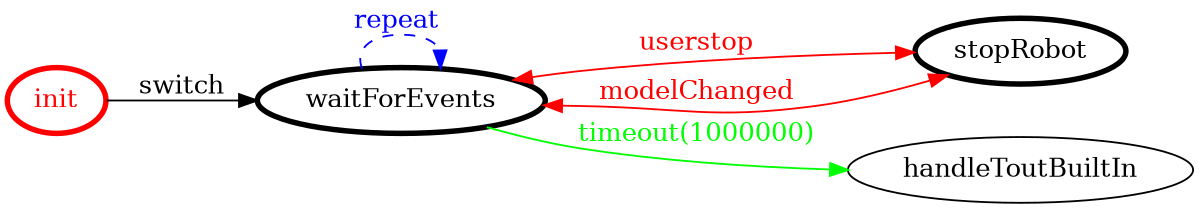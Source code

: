 /*
*
* A GraphViz DOT FSM description 
* Please use a GraphViz visualizer (like http://www.webgraphviz.com)
*  
*/

digraph finite_state_machine {
	rankdir=LR
	size="8,5"
	
	init [ color = red ][ fontcolor = red ][ penwidth = 3 ]
	waitForEvents [ color = black ][ fontcolor = black ][ penwidth = 3 ]
	stopRobot [ color = black ][ fontcolor = black ][ penwidth = 3 ]
	
	waitForEvents -> stopRobot [ label = "userstop" ][ color = red ][ fontcolor = red ][ dir = both ]
	init -> waitForEvents [ label = "switch" ][ color = black ][ fontcolor = black ]
	waitForEvents -> handleToutBuiltIn [ label = "timeout(1000000)" ][ color = green ][ fontcolor = green ]
	waitForEvents -> waitForEvents [ label = "repeat "][ style = dashed ][ color = blue ][ fontcolor = blue ]
	waitForEvents -> stopRobot [ label = "modelChanged" ][ color = red ][ fontcolor = red ][ dir = both ]
}
